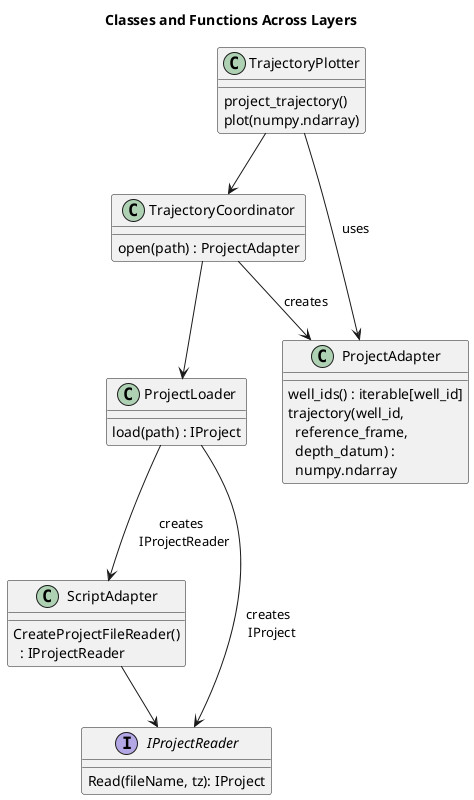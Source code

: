 @startuml

title Classes and Functions Across Layers

class TrajectoryPlotter {
    project_trajectory()
    plot(numpy.ndarray)
}
class TrajectoryCoordinator {
    open(path) : ProjectAdapter
}
class ProjectLoader {
    load(path) : IProject
}
class ProjectAdapter {
    well_ids() : iterable[well_id]
    trajectory(well_id,\n  reference_frame,\n  depth_datum) :\n  numpy.ndarray
}
class ScriptAdapter {
    CreateProjectFileReader()\n  : IProjectReader
}
interface IProjectReader {
    Read(fileName, tz): IProject
}

TrajectoryPlotter --> TrajectoryCoordinator
TrajectoryPlotter --> ProjectAdapter : uses
TrajectoryCoordinator --> ProjectLoader
TrajectoryCoordinator --> ProjectAdapter : creates
ProjectLoader --> ScriptAdapter : creates\n  IProjectReader
ScriptAdapter --> IProjectReader
ProjectLoader --> IProjectReader : creates\n  IProject

@enduml
